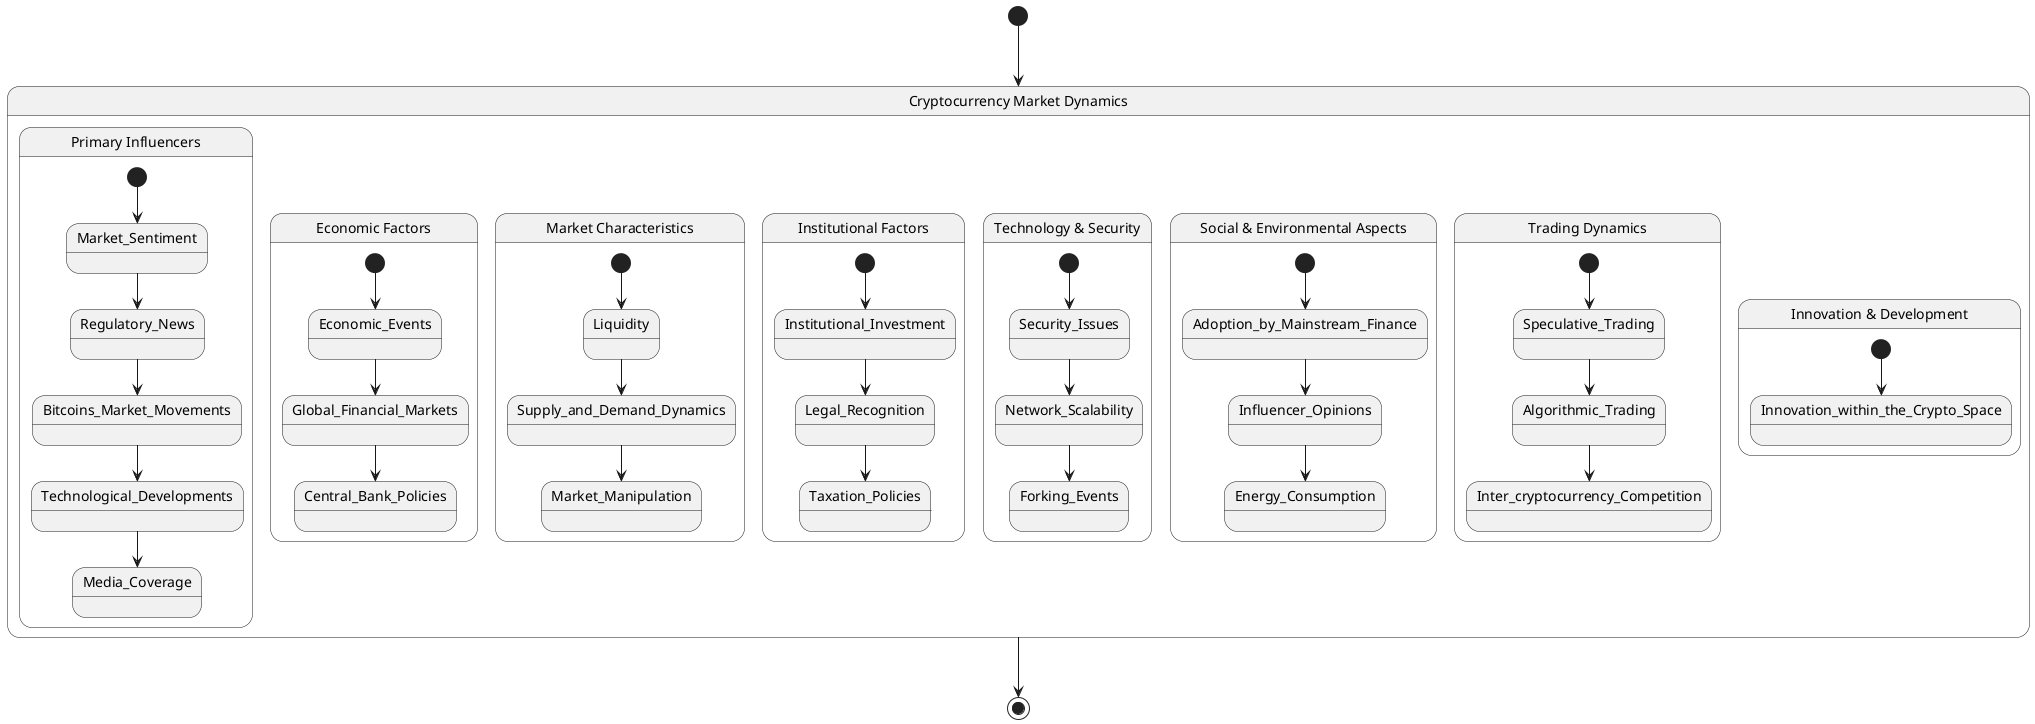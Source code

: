 @startuml
skinparam monochrome true

state "Cryptocurrency Market Dynamics" as CMD {
    state "Primary Influencers" as PI {
        [*] --> Market_Sentiment
        Market_Sentiment --> Regulatory_News
        Regulatory_News --> Bitcoins_Market_Movements
        Bitcoins_Market_Movements --> Technological_Developments
        Technological_Developments --> Media_Coverage
    }

    state "Economic Factors" as EF {
        [*] --> Economic_Events
        Economic_Events --> Global_Financial_Markets
        Global_Financial_Markets --> Central_Bank_Policies
    }

    state "Market Characteristics" as MC {
        [*] --> Liquidity
        Liquidity --> Supply_and_Demand_Dynamics
        Supply_and_Demand_Dynamics --> Market_Manipulation
    }

    state "Institutional Factors" as IF {
        [*] --> Institutional_Investment
        Institutional_Investment --> Legal_Recognition
        Legal_Recognition --> Taxation_Policies
    }

    state "Technology & Security" as TS {
        [*] --> Security_Issues
        Security_Issues --> Network_Scalability
        Network_Scalability --> Forking_Events
    }

    state "Social & Environmental Aspects" as SEA {
        [*] --> Adoption_by_Mainstream_Finance
        Adoption_by_Mainstream_Finance --> Influencer_Opinions
        Influencer_Opinions --> Energy_Consumption
    }

    state "Trading Dynamics" as TD {
        [*] --> Speculative_Trading
        Speculative_Trading --> Algorithmic_Trading
        Algorithmic_Trading --> Inter_cryptocurrency_Competition
    }

    state "Innovation & Development" as ID {
        [*] --> Innovation_within_the_Crypto_Space
    }
}

[*] --> CMD
CMD --> [*]

@enduml
